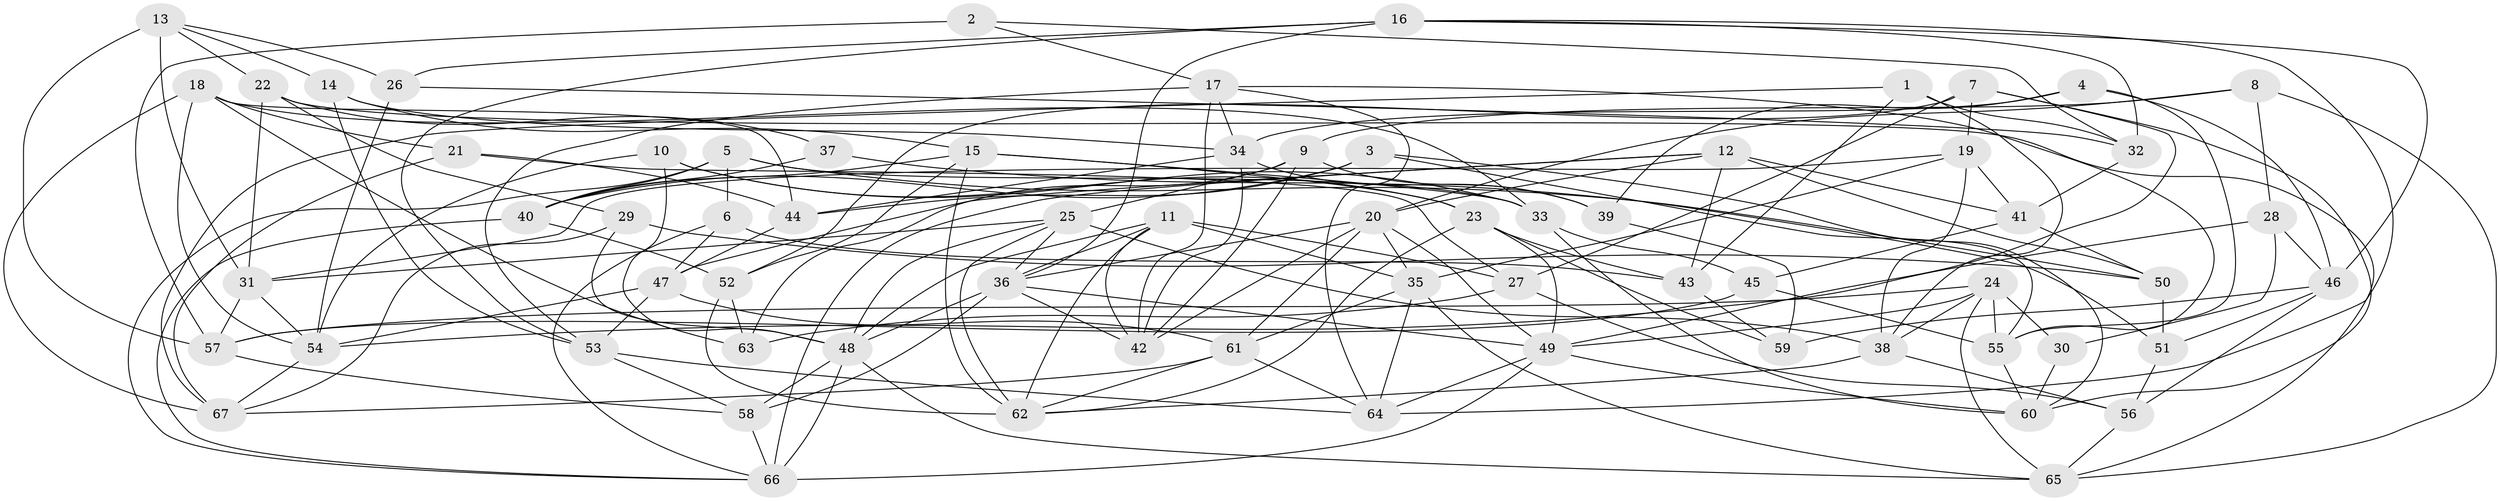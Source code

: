 // original degree distribution, {4: 1.0}
// Generated by graph-tools (version 1.1) at 2025/38/03/04/25 23:38:19]
// undirected, 67 vertices, 178 edges
graph export_dot {
  node [color=gray90,style=filled];
  1;
  2;
  3;
  4;
  5;
  6;
  7;
  8;
  9;
  10;
  11;
  12;
  13;
  14;
  15;
  16;
  17;
  18;
  19;
  20;
  21;
  22;
  23;
  24;
  25;
  26;
  27;
  28;
  29;
  30;
  31;
  32;
  33;
  34;
  35;
  36;
  37;
  38;
  39;
  40;
  41;
  42;
  43;
  44;
  45;
  46;
  47;
  48;
  49;
  50;
  51;
  52;
  53;
  54;
  55;
  56;
  57;
  58;
  59;
  60;
  61;
  62;
  63;
  64;
  65;
  66;
  67;
  1 -- 32 [weight=1.0];
  1 -- 38 [weight=1.0];
  1 -- 43 [weight=1.0];
  1 -- 67 [weight=1.0];
  2 -- 17 [weight=1.0];
  2 -- 32 [weight=1.0];
  2 -- 57 [weight=2.0];
  3 -- 40 [weight=1.0];
  3 -- 44 [weight=1.0];
  3 -- 55 [weight=1.0];
  3 -- 60 [weight=1.0];
  4 -- 34 [weight=1.0];
  4 -- 39 [weight=1.0];
  4 -- 46 [weight=1.0];
  4 -- 55 [weight=1.0];
  5 -- 6 [weight=1.0];
  5 -- 33 [weight=1.0];
  5 -- 40 [weight=1.0];
  5 -- 50 [weight=2.0];
  5 -- 66 [weight=1.0];
  6 -- 43 [weight=1.0];
  6 -- 47 [weight=1.0];
  6 -- 66 [weight=1.0];
  7 -- 19 [weight=2.0];
  7 -- 27 [weight=1.0];
  7 -- 49 [weight=1.0];
  7 -- 52 [weight=1.0];
  7 -- 60 [weight=1.0];
  8 -- 9 [weight=1.0];
  8 -- 20 [weight=1.0];
  8 -- 28 [weight=1.0];
  8 -- 65 [weight=1.0];
  9 -- 25 [weight=1.0];
  9 -- 39 [weight=2.0];
  9 -- 42 [weight=1.0];
  9 -- 63 [weight=1.0];
  10 -- 23 [weight=1.0];
  10 -- 33 [weight=1.0];
  10 -- 48 [weight=1.0];
  10 -- 54 [weight=1.0];
  11 -- 27 [weight=1.0];
  11 -- 35 [weight=1.0];
  11 -- 36 [weight=1.0];
  11 -- 42 [weight=1.0];
  11 -- 48 [weight=1.0];
  11 -- 62 [weight=1.0];
  12 -- 20 [weight=1.0];
  12 -- 41 [weight=1.0];
  12 -- 43 [weight=1.0];
  12 -- 47 [weight=1.0];
  12 -- 50 [weight=1.0];
  12 -- 66 [weight=1.0];
  13 -- 14 [weight=1.0];
  13 -- 22 [weight=1.0];
  13 -- 26 [weight=1.0];
  13 -- 31 [weight=1.0];
  13 -- 57 [weight=2.0];
  14 -- 15 [weight=1.0];
  14 -- 34 [weight=1.0];
  14 -- 53 [weight=1.0];
  15 -- 23 [weight=1.0];
  15 -- 33 [weight=1.0];
  15 -- 40 [weight=1.0];
  15 -- 52 [weight=1.0];
  15 -- 62 [weight=1.0];
  16 -- 26 [weight=1.0];
  16 -- 32 [weight=1.0];
  16 -- 36 [weight=1.0];
  16 -- 46 [weight=1.0];
  16 -- 53 [weight=1.0];
  16 -- 64 [weight=1.0];
  17 -- 34 [weight=1.0];
  17 -- 42 [weight=1.0];
  17 -- 53 [weight=1.0];
  17 -- 55 [weight=1.0];
  17 -- 64 [weight=1.0];
  18 -- 21 [weight=1.0];
  18 -- 33 [weight=1.0];
  18 -- 44 [weight=1.0];
  18 -- 54 [weight=1.0];
  18 -- 63 [weight=1.0];
  18 -- 67 [weight=1.0];
  19 -- 31 [weight=1.0];
  19 -- 35 [weight=1.0];
  19 -- 38 [weight=1.0];
  19 -- 41 [weight=1.0];
  20 -- 35 [weight=1.0];
  20 -- 36 [weight=2.0];
  20 -- 42 [weight=1.0];
  20 -- 49 [weight=1.0];
  20 -- 61 [weight=1.0];
  21 -- 27 [weight=2.0];
  21 -- 44 [weight=2.0];
  21 -- 67 [weight=1.0];
  22 -- 29 [weight=2.0];
  22 -- 31 [weight=1.0];
  22 -- 37 [weight=1.0];
  22 -- 65 [weight=1.0];
  23 -- 43 [weight=1.0];
  23 -- 49 [weight=1.0];
  23 -- 59 [weight=1.0];
  23 -- 62 [weight=1.0];
  24 -- 30 [weight=1.0];
  24 -- 38 [weight=1.0];
  24 -- 49 [weight=1.0];
  24 -- 55 [weight=1.0];
  24 -- 57 [weight=1.0];
  24 -- 65 [weight=1.0];
  25 -- 31 [weight=1.0];
  25 -- 36 [weight=1.0];
  25 -- 38 [weight=1.0];
  25 -- 48 [weight=1.0];
  25 -- 62 [weight=1.0];
  26 -- 32 [weight=1.0];
  26 -- 54 [weight=1.0];
  27 -- 56 [weight=1.0];
  27 -- 63 [weight=1.0];
  28 -- 30 [weight=2.0];
  28 -- 46 [weight=1.0];
  28 -- 54 [weight=2.0];
  29 -- 48 [weight=2.0];
  29 -- 50 [weight=1.0];
  29 -- 67 [weight=1.0];
  30 -- 60 [weight=1.0];
  31 -- 54 [weight=1.0];
  31 -- 57 [weight=1.0];
  32 -- 41 [weight=2.0];
  33 -- 45 [weight=1.0];
  33 -- 60 [weight=1.0];
  34 -- 39 [weight=1.0];
  34 -- 42 [weight=1.0];
  34 -- 44 [weight=1.0];
  35 -- 61 [weight=1.0];
  35 -- 64 [weight=1.0];
  35 -- 65 [weight=1.0];
  36 -- 42 [weight=1.0];
  36 -- 48 [weight=1.0];
  36 -- 49 [weight=1.0];
  36 -- 58 [weight=2.0];
  37 -- 40 [weight=1.0];
  37 -- 51 [weight=2.0];
  38 -- 56 [weight=1.0];
  38 -- 62 [weight=1.0];
  39 -- 59 [weight=2.0];
  40 -- 52 [weight=1.0];
  40 -- 66 [weight=1.0];
  41 -- 45 [weight=1.0];
  41 -- 50 [weight=1.0];
  43 -- 59 [weight=2.0];
  44 -- 47 [weight=1.0];
  45 -- 55 [weight=1.0];
  45 -- 57 [weight=1.0];
  46 -- 51 [weight=1.0];
  46 -- 56 [weight=1.0];
  46 -- 59 [weight=1.0];
  47 -- 53 [weight=1.0];
  47 -- 54 [weight=1.0];
  47 -- 61 [weight=1.0];
  48 -- 58 [weight=1.0];
  48 -- 65 [weight=1.0];
  48 -- 66 [weight=2.0];
  49 -- 60 [weight=1.0];
  49 -- 64 [weight=1.0];
  49 -- 66 [weight=1.0];
  50 -- 51 [weight=1.0];
  51 -- 56 [weight=2.0];
  52 -- 62 [weight=2.0];
  52 -- 63 [weight=1.0];
  53 -- 58 [weight=1.0];
  53 -- 64 [weight=1.0];
  54 -- 67 [weight=1.0];
  55 -- 60 [weight=1.0];
  56 -- 65 [weight=1.0];
  57 -- 58 [weight=1.0];
  58 -- 66 [weight=1.0];
  61 -- 62 [weight=1.0];
  61 -- 64 [weight=1.0];
  61 -- 67 [weight=1.0];
}
